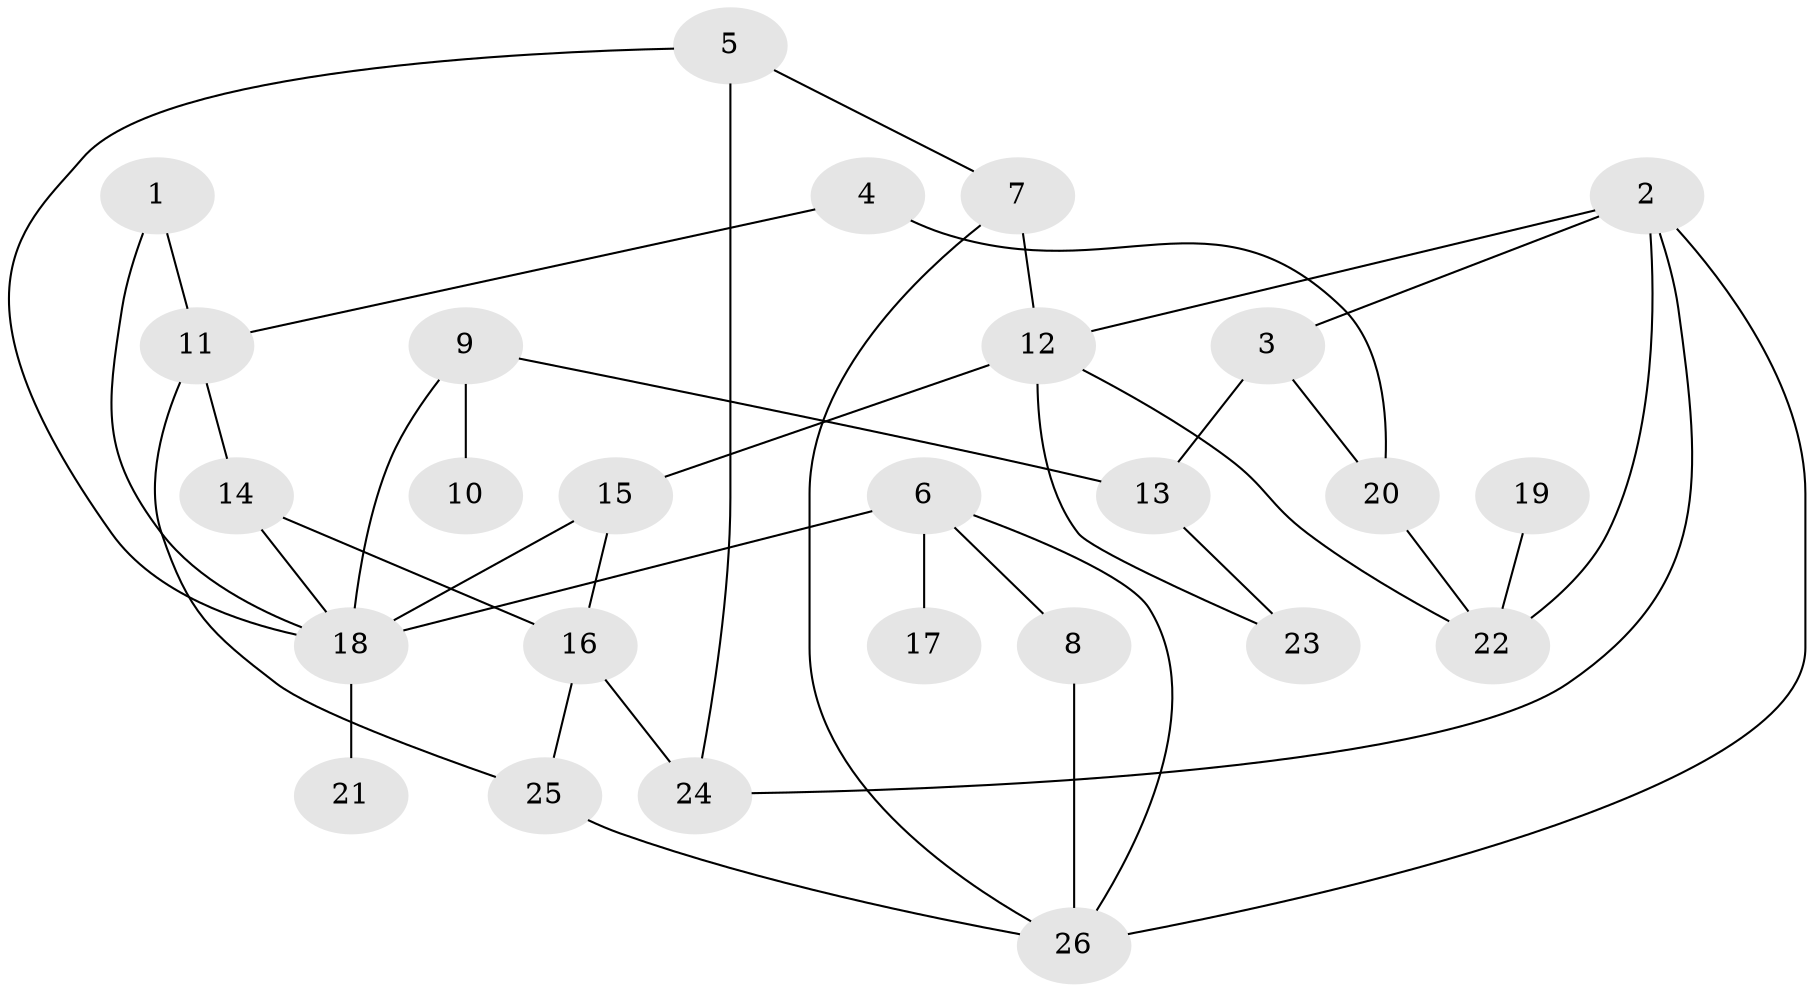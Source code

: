 // original degree distribution, {4: 0.21568627450980393, 9: 0.0196078431372549, 5: 0.058823529411764705, 2: 0.23529411764705882, 1: 0.23529411764705882, 3: 0.23529411764705882}
// Generated by graph-tools (version 1.1) at 2025/00/03/09/25 03:00:57]
// undirected, 26 vertices, 40 edges
graph export_dot {
graph [start="1"]
  node [color=gray90,style=filled];
  1;
  2;
  3;
  4;
  5;
  6;
  7;
  8;
  9;
  10;
  11;
  12;
  13;
  14;
  15;
  16;
  17;
  18;
  19;
  20;
  21;
  22;
  23;
  24;
  25;
  26;
  1 -- 11 [weight=1.0];
  1 -- 18 [weight=1.0];
  2 -- 3 [weight=1.0];
  2 -- 12 [weight=1.0];
  2 -- 22 [weight=1.0];
  2 -- 24 [weight=1.0];
  2 -- 26 [weight=1.0];
  3 -- 13 [weight=1.0];
  3 -- 20 [weight=1.0];
  4 -- 11 [weight=1.0];
  4 -- 20 [weight=2.0];
  5 -- 7 [weight=1.0];
  5 -- 18 [weight=1.0];
  5 -- 24 [weight=1.0];
  6 -- 8 [weight=2.0];
  6 -- 17 [weight=1.0];
  6 -- 18 [weight=1.0];
  6 -- 26 [weight=1.0];
  7 -- 12 [weight=1.0];
  7 -- 26 [weight=1.0];
  8 -- 26 [weight=1.0];
  9 -- 10 [weight=1.0];
  9 -- 13 [weight=2.0];
  9 -- 18 [weight=2.0];
  11 -- 14 [weight=1.0];
  11 -- 25 [weight=1.0];
  12 -- 15 [weight=1.0];
  12 -- 22 [weight=1.0];
  12 -- 23 [weight=1.0];
  13 -- 23 [weight=2.0];
  14 -- 16 [weight=1.0];
  14 -- 18 [weight=1.0];
  15 -- 16 [weight=1.0];
  15 -- 18 [weight=1.0];
  16 -- 24 [weight=1.0];
  16 -- 25 [weight=1.0];
  18 -- 21 [weight=1.0];
  19 -- 22 [weight=1.0];
  20 -- 22 [weight=1.0];
  25 -- 26 [weight=1.0];
}
